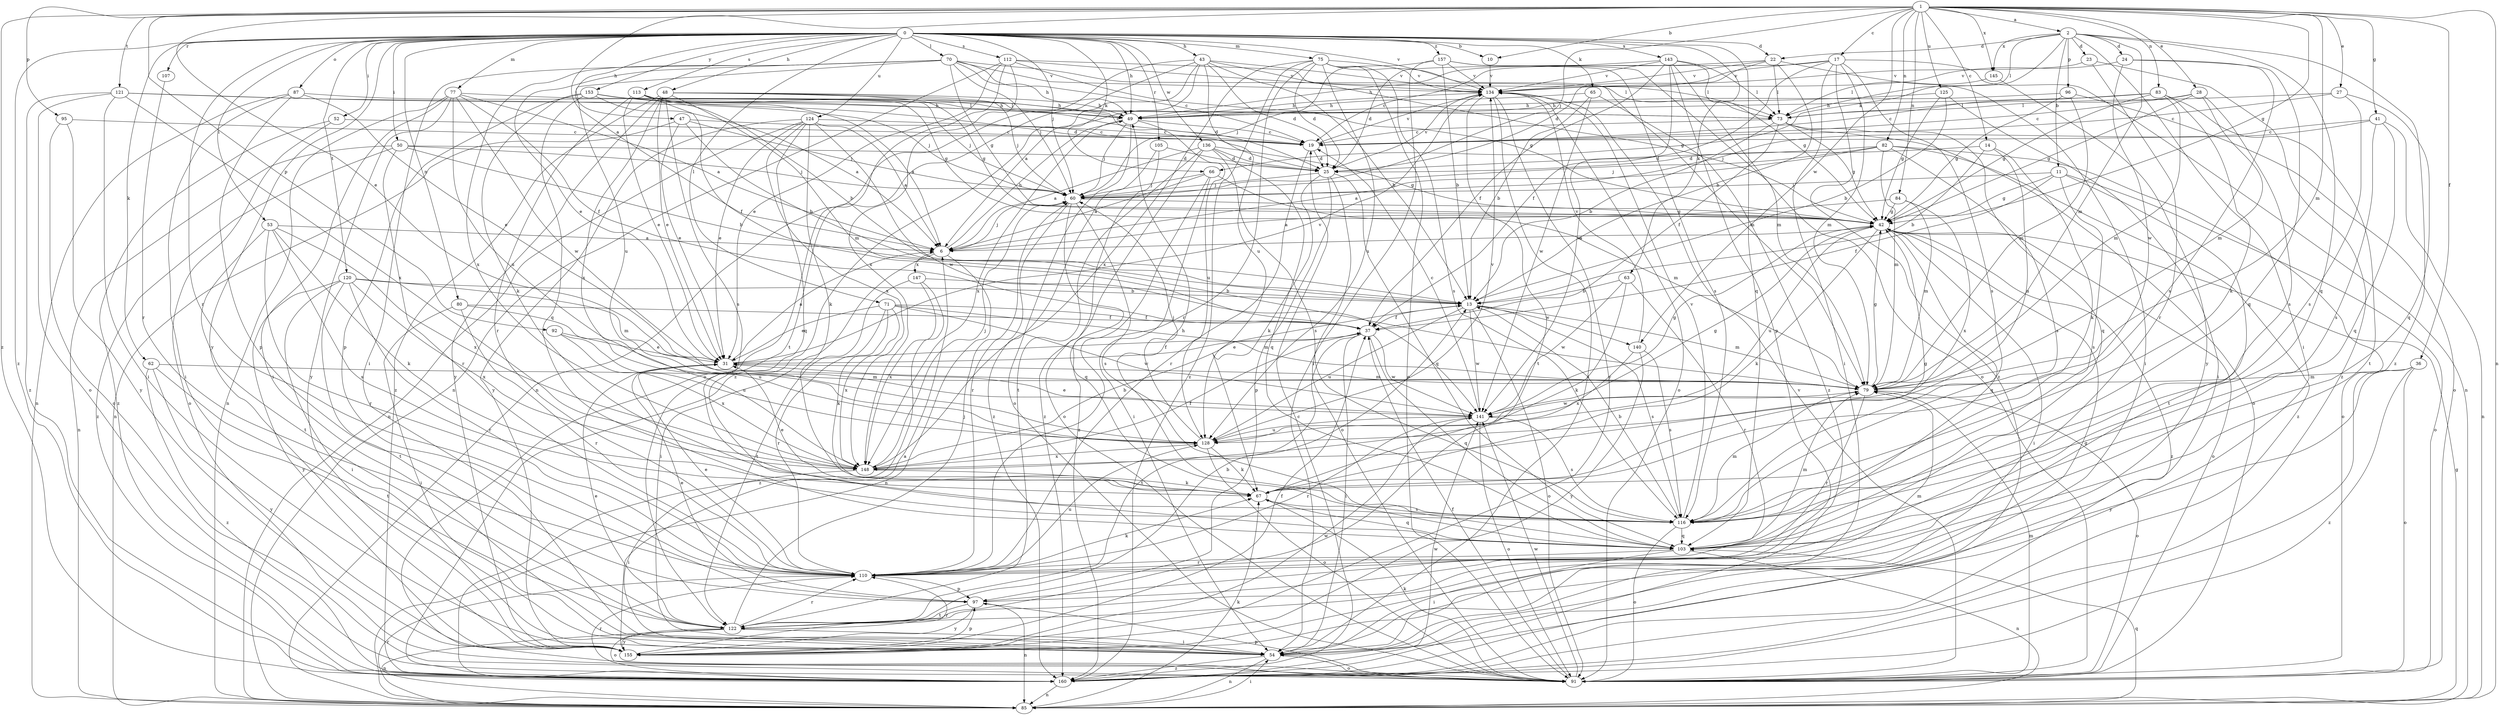 strict digraph  {
0;
1;
2;
6;
10;
11;
13;
14;
17;
19;
22;
23;
24;
25;
27;
28;
31;
36;
37;
41;
42;
43;
47;
48;
49;
50;
52;
53;
54;
60;
62;
63;
65;
66;
67;
70;
71;
73;
75;
77;
79;
80;
82;
83;
84;
85;
87;
91;
92;
95;
96;
97;
103;
105;
107;
110;
112;
113;
116;
120;
121;
122;
124;
125;
128;
134;
136;
140;
141;
143;
145;
147;
148;
153;
155;
157;
160;
0 -> 10  [label=b];
0 -> 22  [label=d];
0 -> 43  [label=h];
0 -> 47  [label=h];
0 -> 48  [label=h];
0 -> 49  [label=h];
0 -> 50  [label=i];
0 -> 52  [label=i];
0 -> 53  [label=i];
0 -> 60  [label=j];
0 -> 62  [label=k];
0 -> 63  [label=k];
0 -> 65  [label=k];
0 -> 66  [label=k];
0 -> 70  [label=l];
0 -> 71  [label=l];
0 -> 75  [label=m];
0 -> 77  [label=m];
0 -> 80  [label=n];
0 -> 87  [label=o];
0 -> 103  [label=q];
0 -> 105  [label=r];
0 -> 107  [label=r];
0 -> 110  [label=r];
0 -> 112  [label=s];
0 -> 113  [label=s];
0 -> 120  [label=t];
0 -> 124  [label=u];
0 -> 134  [label=v];
0 -> 136  [label=w];
0 -> 143  [label=x];
0 -> 153  [label=y];
0 -> 155  [label=y];
0 -> 157  [label=z];
0 -> 160  [label=z];
1 -> 2  [label=a];
1 -> 6  [label=a];
1 -> 10  [label=b];
1 -> 14  [label=c];
1 -> 17  [label=c];
1 -> 27  [label=e];
1 -> 28  [label=e];
1 -> 31  [label=e];
1 -> 36  [label=f];
1 -> 41  [label=g];
1 -> 42  [label=g];
1 -> 60  [label=j];
1 -> 79  [label=m];
1 -> 82  [label=n];
1 -> 83  [label=n];
1 -> 84  [label=n];
1 -> 85  [label=n];
1 -> 92  [label=p];
1 -> 95  [label=p];
1 -> 121  [label=t];
1 -> 125  [label=u];
1 -> 140  [label=w];
1 -> 145  [label=x];
1 -> 160  [label=z];
2 -> 11  [label=b];
2 -> 22  [label=d];
2 -> 23  [label=d];
2 -> 24  [label=d];
2 -> 54  [label=i];
2 -> 66  [label=k];
2 -> 73  [label=l];
2 -> 79  [label=m];
2 -> 96  [label=p];
2 -> 103  [label=q];
2 -> 145  [label=x];
2 -> 160  [label=z];
6 -> 49  [label=h];
6 -> 54  [label=i];
6 -> 60  [label=j];
6 -> 85  [label=n];
6 -> 147  [label=x];
10 -> 134  [label=v];
11 -> 37  [label=f];
11 -> 42  [label=g];
11 -> 60  [label=j];
11 -> 91  [label=o];
11 -> 116  [label=s];
11 -> 122  [label=t];
13 -> 37  [label=f];
13 -> 79  [label=m];
13 -> 91  [label=o];
13 -> 116  [label=s];
13 -> 128  [label=u];
13 -> 140  [label=w];
13 -> 141  [label=w];
14 -> 13  [label=b];
14 -> 25  [label=d];
14 -> 67  [label=k];
14 -> 128  [label=u];
17 -> 19  [label=c];
17 -> 37  [label=f];
17 -> 54  [label=i];
17 -> 79  [label=m];
17 -> 85  [label=n];
17 -> 116  [label=s];
17 -> 134  [label=v];
17 -> 160  [label=z];
19 -> 25  [label=d];
19 -> 110  [label=r];
19 -> 134  [label=v];
22 -> 13  [label=b];
22 -> 25  [label=d];
22 -> 49  [label=h];
22 -> 54  [label=i];
22 -> 73  [label=l];
22 -> 134  [label=v];
23 -> 110  [label=r];
23 -> 134  [label=v];
23 -> 160  [label=z];
24 -> 103  [label=q];
24 -> 116  [label=s];
24 -> 134  [label=v];
24 -> 141  [label=w];
25 -> 60  [label=j];
25 -> 67  [label=k];
25 -> 91  [label=o];
25 -> 97  [label=p];
25 -> 103  [label=q];
25 -> 134  [label=v];
27 -> 19  [label=c];
27 -> 73  [label=l];
27 -> 103  [label=q];
27 -> 116  [label=s];
28 -> 19  [label=c];
28 -> 42  [label=g];
28 -> 73  [label=l];
28 -> 79  [label=m];
28 -> 116  [label=s];
31 -> 6  [label=a];
31 -> 37  [label=f];
31 -> 79  [label=m];
31 -> 134  [label=v];
36 -> 79  [label=m];
36 -> 91  [label=o];
36 -> 155  [label=y];
36 -> 160  [label=z];
37 -> 31  [label=e];
37 -> 54  [label=i];
37 -> 103  [label=q];
37 -> 122  [label=t];
37 -> 141  [label=w];
41 -> 19  [label=c];
41 -> 60  [label=j];
41 -> 85  [label=n];
41 -> 103  [label=q];
41 -> 116  [label=s];
42 -> 6  [label=a];
42 -> 54  [label=i];
42 -> 67  [label=k];
42 -> 91  [label=o];
42 -> 103  [label=q];
42 -> 128  [label=u];
42 -> 160  [label=z];
43 -> 6  [label=a];
43 -> 13  [label=b];
43 -> 25  [label=d];
43 -> 42  [label=g];
43 -> 85  [label=n];
43 -> 122  [label=t];
43 -> 128  [label=u];
43 -> 134  [label=v];
43 -> 160  [label=z];
47 -> 13  [label=b];
47 -> 19  [label=c];
47 -> 31  [label=e];
47 -> 60  [label=j];
47 -> 85  [label=n];
48 -> 25  [label=d];
48 -> 31  [label=e];
48 -> 42  [label=g];
48 -> 49  [label=h];
48 -> 60  [label=j];
48 -> 79  [label=m];
48 -> 116  [label=s];
48 -> 148  [label=x];
48 -> 155  [label=y];
48 -> 160  [label=z];
49 -> 19  [label=c];
49 -> 60  [label=j];
49 -> 91  [label=o];
49 -> 128  [label=u];
49 -> 148  [label=x];
50 -> 13  [label=b];
50 -> 25  [label=d];
50 -> 60  [label=j];
50 -> 85  [label=n];
50 -> 110  [label=r];
50 -> 160  [label=z];
52 -> 19  [label=c];
52 -> 91  [label=o];
52 -> 160  [label=z];
53 -> 6  [label=a];
53 -> 67  [label=k];
53 -> 110  [label=r];
53 -> 116  [label=s];
53 -> 122  [label=t];
53 -> 148  [label=x];
54 -> 42  [label=g];
54 -> 85  [label=n];
54 -> 91  [label=o];
54 -> 160  [label=z];
60 -> 42  [label=g];
60 -> 103  [label=q];
60 -> 110  [label=r];
60 -> 116  [label=s];
62 -> 79  [label=m];
62 -> 122  [label=t];
62 -> 155  [label=y];
62 -> 160  [label=z];
63 -> 13  [label=b];
63 -> 67  [label=k];
63 -> 110  [label=r];
63 -> 141  [label=w];
65 -> 13  [label=b];
65 -> 49  [label=h];
65 -> 141  [label=w];
65 -> 160  [label=z];
66 -> 6  [label=a];
66 -> 54  [label=i];
66 -> 60  [label=j];
66 -> 79  [label=m];
66 -> 160  [label=z];
67 -> 31  [label=e];
67 -> 42  [label=g];
67 -> 103  [label=q];
67 -> 116  [label=s];
70 -> 19  [label=c];
70 -> 31  [label=e];
70 -> 42  [label=g];
70 -> 49  [label=h];
70 -> 54  [label=i];
70 -> 60  [label=j];
70 -> 73  [label=l];
70 -> 128  [label=u];
70 -> 134  [label=v];
70 -> 148  [label=x];
71 -> 31  [label=e];
71 -> 37  [label=f];
71 -> 67  [label=k];
71 -> 79  [label=m];
71 -> 110  [label=r];
71 -> 141  [label=w];
71 -> 148  [label=x];
73 -> 13  [label=b];
73 -> 19  [label=c];
73 -> 37  [label=f];
73 -> 42  [label=g];
73 -> 91  [label=o];
73 -> 103  [label=q];
75 -> 25  [label=d];
75 -> 79  [label=m];
75 -> 91  [label=o];
75 -> 110  [label=r];
75 -> 116  [label=s];
75 -> 128  [label=u];
75 -> 134  [label=v];
75 -> 148  [label=x];
75 -> 160  [label=z];
77 -> 6  [label=a];
77 -> 37  [label=f];
77 -> 54  [label=i];
77 -> 73  [label=l];
77 -> 85  [label=n];
77 -> 128  [label=u];
77 -> 141  [label=w];
77 -> 155  [label=y];
79 -> 42  [label=g];
79 -> 91  [label=o];
79 -> 110  [label=r];
79 -> 141  [label=w];
80 -> 37  [label=f];
80 -> 54  [label=i];
80 -> 110  [label=r];
80 -> 128  [label=u];
82 -> 6  [label=a];
82 -> 25  [label=d];
82 -> 60  [label=j];
82 -> 79  [label=m];
82 -> 91  [label=o];
82 -> 116  [label=s];
82 -> 160  [label=z];
83 -> 19  [label=c];
83 -> 42  [label=g];
83 -> 49  [label=h];
83 -> 67  [label=k];
83 -> 79  [label=m];
83 -> 122  [label=t];
84 -> 6  [label=a];
84 -> 42  [label=g];
84 -> 79  [label=m];
84 -> 148  [label=x];
85 -> 42  [label=g];
85 -> 54  [label=i];
85 -> 67  [label=k];
85 -> 103  [label=q];
85 -> 110  [label=r];
87 -> 31  [label=e];
87 -> 54  [label=i];
87 -> 73  [label=l];
87 -> 85  [label=n];
87 -> 97  [label=p];
91 -> 37  [label=f];
91 -> 67  [label=k];
91 -> 79  [label=m];
91 -> 97  [label=p];
91 -> 134  [label=v];
91 -> 141  [label=w];
92 -> 31  [label=e];
92 -> 128  [label=u];
92 -> 148  [label=x];
95 -> 19  [label=c];
95 -> 91  [label=o];
95 -> 155  [label=y];
96 -> 42  [label=g];
96 -> 49  [label=h];
96 -> 79  [label=m];
96 -> 91  [label=o];
97 -> 31  [label=e];
97 -> 79  [label=m];
97 -> 85  [label=n];
97 -> 122  [label=t];
97 -> 155  [label=y];
103 -> 49  [label=h];
103 -> 54  [label=i];
103 -> 79  [label=m];
103 -> 85  [label=n];
103 -> 110  [label=r];
105 -> 25  [label=d];
105 -> 91  [label=o];
105 -> 160  [label=z];
107 -> 110  [label=r];
110 -> 31  [label=e];
110 -> 67  [label=k];
110 -> 97  [label=p];
110 -> 128  [label=u];
112 -> 31  [label=e];
112 -> 42  [label=g];
112 -> 73  [label=l];
112 -> 85  [label=n];
112 -> 91  [label=o];
112 -> 134  [label=v];
112 -> 148  [label=x];
113 -> 6  [label=a];
113 -> 13  [label=b];
113 -> 31  [label=e];
113 -> 37  [label=f];
113 -> 42  [label=g];
113 -> 49  [label=h];
113 -> 60  [label=j];
113 -> 110  [label=r];
116 -> 13  [label=b];
116 -> 79  [label=m];
116 -> 91  [label=o];
116 -> 103  [label=q];
116 -> 134  [label=v];
120 -> 13  [label=b];
120 -> 54  [label=i];
120 -> 79  [label=m];
120 -> 110  [label=r];
120 -> 122  [label=t];
120 -> 148  [label=x];
120 -> 155  [label=y];
121 -> 49  [label=h];
121 -> 54  [label=i];
121 -> 60  [label=j];
121 -> 91  [label=o];
121 -> 148  [label=x];
121 -> 160  [label=z];
122 -> 13  [label=b];
122 -> 31  [label=e];
122 -> 54  [label=i];
122 -> 60  [label=j];
122 -> 85  [label=n];
122 -> 91  [label=o];
122 -> 110  [label=r];
122 -> 155  [label=y];
124 -> 6  [label=a];
124 -> 19  [label=c];
124 -> 31  [label=e];
124 -> 67  [label=k];
124 -> 85  [label=n];
124 -> 103  [label=q];
124 -> 141  [label=w];
124 -> 148  [label=x];
124 -> 155  [label=y];
125 -> 13  [label=b];
125 -> 42  [label=g];
125 -> 49  [label=h];
125 -> 54  [label=i];
128 -> 42  [label=g];
128 -> 60  [label=j];
128 -> 67  [label=k];
128 -> 91  [label=o];
128 -> 134  [label=v];
128 -> 148  [label=x];
134 -> 49  [label=h];
134 -> 54  [label=i];
134 -> 91  [label=o];
134 -> 122  [label=t];
134 -> 155  [label=y];
136 -> 6  [label=a];
136 -> 25  [label=d];
136 -> 42  [label=g];
136 -> 103  [label=q];
136 -> 116  [label=s];
136 -> 122  [label=t];
136 -> 160  [label=z];
140 -> 116  [label=s];
140 -> 134  [label=v];
140 -> 148  [label=x];
140 -> 155  [label=y];
141 -> 19  [label=c];
141 -> 31  [label=e];
141 -> 42  [label=g];
141 -> 91  [label=o];
141 -> 110  [label=r];
141 -> 116  [label=s];
141 -> 128  [label=u];
143 -> 25  [label=d];
143 -> 37  [label=f];
143 -> 42  [label=g];
143 -> 73  [label=l];
143 -> 91  [label=o];
143 -> 97  [label=p];
143 -> 134  [label=v];
143 -> 141  [label=w];
145 -> 73  [label=l];
145 -> 155  [label=y];
147 -> 13  [label=b];
147 -> 122  [label=t];
147 -> 148  [label=x];
147 -> 160  [label=z];
148 -> 13  [label=b];
148 -> 37  [label=f];
148 -> 54  [label=i];
148 -> 60  [label=j];
148 -> 67  [label=k];
153 -> 6  [label=a];
153 -> 19  [label=c];
153 -> 25  [label=d];
153 -> 49  [label=h];
153 -> 67  [label=k];
153 -> 97  [label=p];
153 -> 103  [label=q];
155 -> 6  [label=a];
155 -> 37  [label=f];
155 -> 97  [label=p];
155 -> 110  [label=r];
155 -> 141  [label=w];
157 -> 13  [label=b];
157 -> 54  [label=i];
157 -> 60  [label=j];
157 -> 79  [label=m];
157 -> 116  [label=s];
157 -> 134  [label=v];
160 -> 19  [label=c];
160 -> 85  [label=n];
160 -> 110  [label=r];
160 -> 141  [label=w];
}
